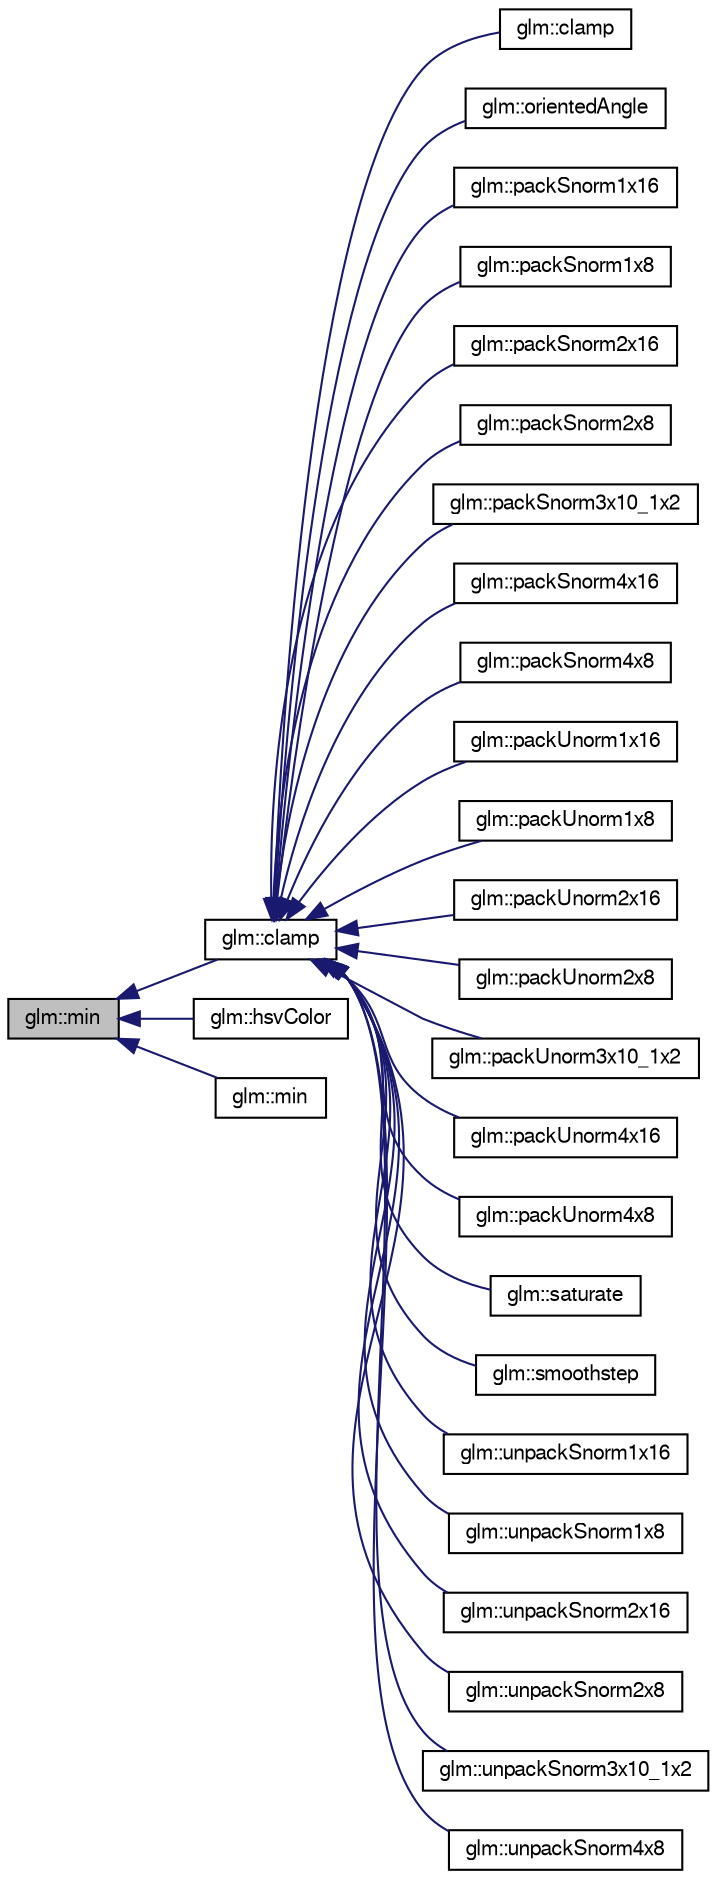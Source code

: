 digraph G
{
  bgcolor="transparent";
  edge [fontname="FreeSans",fontsize=10,labelfontname="FreeSans",labelfontsize=10];
  node [fontname="FreeSans",fontsize=10,shape=record];
  rankdir=LR;
  Node1 [label="glm::min",height=0.2,width=0.4,color="black", fillcolor="grey75", style="filled" fontcolor="black"];
  Node1 -> Node2 [dir=back,color="midnightblue",fontsize=10,style="solid"];
  Node2 [label="glm::clamp",height=0.2,width=0.4,color="black",URL="$group__core__func__common.html#g8b4808983e20c4c74b20e0a025787ab4"];
  Node2 -> Node3 [dir=back,color="midnightblue",fontsize=10,style="solid"];
  Node3 [label="glm::clamp",height=0.2,width=0.4,color="black",URL="$group__gtx__wrap.html#g18e81aeb796ba941505bb883f1efd586"];
  Node2 -> Node4 [dir=back,color="midnightblue",fontsize=10,style="solid"];
  Node4 [label="glm::orientedAngle",height=0.2,width=0.4,color="black",URL="$group__gtx__vector__angle.html#gfd969749b953f7a58da4a2563d06ea36"];
  Node2 -> Node5 [dir=back,color="midnightblue",fontsize=10,style="solid"];
  Node5 [label="glm::packSnorm1x16",height=0.2,width=0.4,color="black",URL="$group__gtc__packing.html#gc29411d6c0f6ed0fe9f0396dfe92e0e8"];
  Node2 -> Node6 [dir=back,color="midnightblue",fontsize=10,style="solid"];
  Node6 [label="glm::packSnorm1x8",height=0.2,width=0.4,color="black",URL="$group__gtc__packing.html#g26b6cd7a35c46c4b6a342f3b97b47423"];
  Node2 -> Node7 [dir=back,color="midnightblue",fontsize=10,style="solid"];
  Node7 [label="glm::packSnorm2x16",height=0.2,width=0.4,color="black",URL="$group__core__func__packing.html#g0c8005de240d6c4ca3d16c7bee25c622"];
  Node2 -> Node8 [dir=back,color="midnightblue",fontsize=10,style="solid"];
  Node8 [label="glm::packSnorm2x8",height=0.2,width=0.4,color="black",URL="$group__gtc__packing.html#g05d08a82923166ec7cd5d0e6154c9953"];
  Node2 -> Node9 [dir=back,color="midnightblue",fontsize=10,style="solid"];
  Node9 [label="glm::packSnorm3x10_1x2",height=0.2,width=0.4,color="black",URL="$group__gtc__packing.html#g0d4157cec37c0312216a7be1cc92df54"];
  Node2 -> Node10 [dir=back,color="midnightblue",fontsize=10,style="solid"];
  Node10 [label="glm::packSnorm4x16",height=0.2,width=0.4,color="black",URL="$group__gtc__packing.html#g9b237d7c66b7a71964e6d1f4dc06539f"];
  Node2 -> Node11 [dir=back,color="midnightblue",fontsize=10,style="solid"];
  Node11 [label="glm::packSnorm4x8",height=0.2,width=0.4,color="black",URL="$group__core__func__packing.html#gfcf25acc0d361c6c696a433aa5dfd16b"];
  Node2 -> Node12 [dir=back,color="midnightblue",fontsize=10,style="solid"];
  Node12 [label="glm::packUnorm1x16",height=0.2,width=0.4,color="black",URL="$group__gtc__packing.html#g60c7d915f5653559ae02c2f79a8c5c1d"];
  Node2 -> Node13 [dir=back,color="midnightblue",fontsize=10,style="solid"];
  Node13 [label="glm::packUnorm1x8",height=0.2,width=0.4,color="black",URL="$group__gtc__packing.html#g2f9963e5d762b10085b280d3662017ba"];
  Node2 -> Node14 [dir=back,color="midnightblue",fontsize=10,style="solid"];
  Node14 [label="glm::packUnorm2x16",height=0.2,width=0.4,color="black",URL="$group__core__func__packing.html#g0659ddaf09727551c7bf51655d2a65cf"];
  Node2 -> Node15 [dir=back,color="midnightblue",fontsize=10,style="solid"];
  Node15 [label="glm::packUnorm2x8",height=0.2,width=0.4,color="black",URL="$group__gtc__packing.html#g833288fc0d4a79f19d0db75a6843bfe6"];
  Node2 -> Node16 [dir=back,color="midnightblue",fontsize=10,style="solid"];
  Node16 [label="glm::packUnorm3x10_1x2",height=0.2,width=0.4,color="black",URL="$group__gtc__packing.html#g2cf2d11b40bd48639110456fd74c2e33"];
  Node2 -> Node17 [dir=back,color="midnightblue",fontsize=10,style="solid"];
  Node17 [label="glm::packUnorm4x16",height=0.2,width=0.4,color="black",URL="$group__gtc__packing.html#gc561f06c908b7302537a8ef29fcb409e"];
  Node2 -> Node18 [dir=back,color="midnightblue",fontsize=10,style="solid"];
  Node18 [label="glm::packUnorm4x8",height=0.2,width=0.4,color="black",URL="$group__core__func__packing.html#g834ee9a9e73dcb0a7c1fc88143f3edb8"];
  Node2 -> Node19 [dir=back,color="midnightblue",fontsize=10,style="solid"];
  Node19 [label="glm::saturate",height=0.2,width=0.4,color="black",URL="$group__gtx__compatibility.html#g3f1e08f6c126c7e3585c36c32c108284",tooltip="Returns clamp(x, 0, 1) for each component in x. (From GLM_GTX_compatibility)."];
  Node2 -> Node20 [dir=back,color="midnightblue",fontsize=10,style="solid"];
  Node20 [label="glm::smoothstep",height=0.2,width=0.4,color="black",URL="$group__core__func__common.html#gcd449790122dcacf69b7e8a53f97fdd8"];
  Node2 -> Node21 [dir=back,color="midnightblue",fontsize=10,style="solid"];
  Node21 [label="glm::unpackSnorm1x16",height=0.2,width=0.4,color="black",URL="$group__gtc__packing.html#g246f451cebf590726324f7a283e3d65e"];
  Node2 -> Node22 [dir=back,color="midnightblue",fontsize=10,style="solid"];
  Node22 [label="glm::unpackSnorm1x8",height=0.2,width=0.4,color="black",URL="$group__gtc__packing.html#g6f2bebf536fbf7c8b97d4b306bb3354e"];
  Node2 -> Node23 [dir=back,color="midnightblue",fontsize=10,style="solid"];
  Node23 [label="glm::unpackSnorm2x16",height=0.2,width=0.4,color="black",URL="$group__core__func__packing.html#ga3f9bd6a71d7bdfab090b9626f2466aa"];
  Node2 -> Node24 [dir=back,color="midnightblue",fontsize=10,style="solid"];
  Node24 [label="glm::unpackSnorm2x8",height=0.2,width=0.4,color="black",URL="$group__gtc__packing.html#g27f30f0281b88e152b0895f5e2ead878"];
  Node2 -> Node25 [dir=back,color="midnightblue",fontsize=10,style="solid"];
  Node25 [label="glm::unpackSnorm3x10_1x2",height=0.2,width=0.4,color="black",URL="$group__gtc__packing.html#g8b8bb827a3743ca553d8702d3e337101"];
  Node2 -> Node26 [dir=back,color="midnightblue",fontsize=10,style="solid"];
  Node26 [label="glm::unpackSnorm4x8",height=0.2,width=0.4,color="black",URL="$group__core__func__packing.html#g126a0deffef1f2d10dd67237981a870b"];
  Node1 -> Node27 [dir=back,color="midnightblue",fontsize=10,style="solid"];
  Node27 [label="glm::hsvColor",height=0.2,width=0.4,color="black",URL="$group__gtx__color__space.html#g2532e85174ba333c4f60127d03d71655"];
  Node1 -> Node28 [dir=back,color="midnightblue",fontsize=10,style="solid"];
  Node28 [label="glm::min",height=0.2,width=0.4,color="black",URL="$group__gtx__extented__min__max.html#gff0ad3009c15ec132717c7150dd96803"];
}
